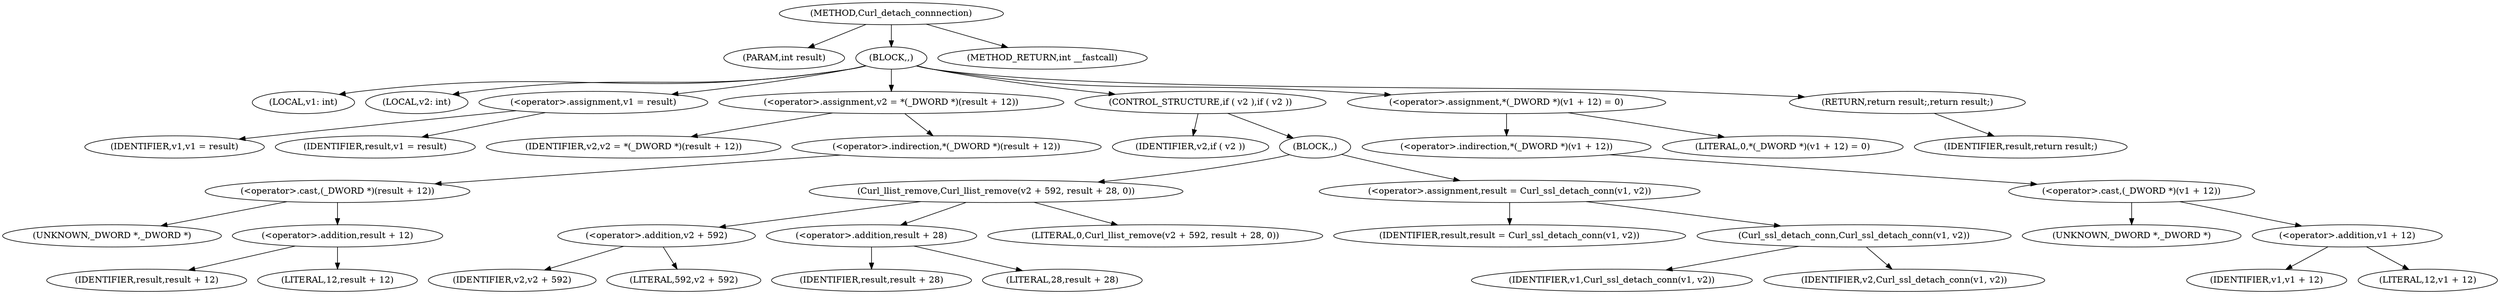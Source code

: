 digraph Curl_detach_connnection {  
"1000103" [label = "(METHOD,Curl_detach_connnection)" ]
"1000104" [label = "(PARAM,int result)" ]
"1000105" [label = "(BLOCK,,)" ]
"1000106" [label = "(LOCAL,v1: int)" ]
"1000107" [label = "(LOCAL,v2: int)" ]
"1000108" [label = "(<operator>.assignment,v1 = result)" ]
"1000109" [label = "(IDENTIFIER,v1,v1 = result)" ]
"1000110" [label = "(IDENTIFIER,result,v1 = result)" ]
"1000111" [label = "(<operator>.assignment,v2 = *(_DWORD *)(result + 12))" ]
"1000112" [label = "(IDENTIFIER,v2,v2 = *(_DWORD *)(result + 12))" ]
"1000113" [label = "(<operator>.indirection,*(_DWORD *)(result + 12))" ]
"1000114" [label = "(<operator>.cast,(_DWORD *)(result + 12))" ]
"1000115" [label = "(UNKNOWN,_DWORD *,_DWORD *)" ]
"1000116" [label = "(<operator>.addition,result + 12)" ]
"1000117" [label = "(IDENTIFIER,result,result + 12)" ]
"1000118" [label = "(LITERAL,12,result + 12)" ]
"1000119" [label = "(CONTROL_STRUCTURE,if ( v2 ),if ( v2 ))" ]
"1000120" [label = "(IDENTIFIER,v2,if ( v2 ))" ]
"1000121" [label = "(BLOCK,,)" ]
"1000122" [label = "(Curl_llist_remove,Curl_llist_remove(v2 + 592, result + 28, 0))" ]
"1000123" [label = "(<operator>.addition,v2 + 592)" ]
"1000124" [label = "(IDENTIFIER,v2,v2 + 592)" ]
"1000125" [label = "(LITERAL,592,v2 + 592)" ]
"1000126" [label = "(<operator>.addition,result + 28)" ]
"1000127" [label = "(IDENTIFIER,result,result + 28)" ]
"1000128" [label = "(LITERAL,28,result + 28)" ]
"1000129" [label = "(LITERAL,0,Curl_llist_remove(v2 + 592, result + 28, 0))" ]
"1000130" [label = "(<operator>.assignment,result = Curl_ssl_detach_conn(v1, v2))" ]
"1000131" [label = "(IDENTIFIER,result,result = Curl_ssl_detach_conn(v1, v2))" ]
"1000132" [label = "(Curl_ssl_detach_conn,Curl_ssl_detach_conn(v1, v2))" ]
"1000133" [label = "(IDENTIFIER,v1,Curl_ssl_detach_conn(v1, v2))" ]
"1000134" [label = "(IDENTIFIER,v2,Curl_ssl_detach_conn(v1, v2))" ]
"1000135" [label = "(<operator>.assignment,*(_DWORD *)(v1 + 12) = 0)" ]
"1000136" [label = "(<operator>.indirection,*(_DWORD *)(v1 + 12))" ]
"1000137" [label = "(<operator>.cast,(_DWORD *)(v1 + 12))" ]
"1000138" [label = "(UNKNOWN,_DWORD *,_DWORD *)" ]
"1000139" [label = "(<operator>.addition,v1 + 12)" ]
"1000140" [label = "(IDENTIFIER,v1,v1 + 12)" ]
"1000141" [label = "(LITERAL,12,v1 + 12)" ]
"1000142" [label = "(LITERAL,0,*(_DWORD *)(v1 + 12) = 0)" ]
"1000143" [label = "(RETURN,return result;,return result;)" ]
"1000144" [label = "(IDENTIFIER,result,return result;)" ]
"1000145" [label = "(METHOD_RETURN,int __fastcall)" ]
  "1000103" -> "1000104" 
  "1000103" -> "1000105" 
  "1000103" -> "1000145" 
  "1000105" -> "1000106" 
  "1000105" -> "1000107" 
  "1000105" -> "1000108" 
  "1000105" -> "1000111" 
  "1000105" -> "1000119" 
  "1000105" -> "1000135" 
  "1000105" -> "1000143" 
  "1000108" -> "1000109" 
  "1000108" -> "1000110" 
  "1000111" -> "1000112" 
  "1000111" -> "1000113" 
  "1000113" -> "1000114" 
  "1000114" -> "1000115" 
  "1000114" -> "1000116" 
  "1000116" -> "1000117" 
  "1000116" -> "1000118" 
  "1000119" -> "1000120" 
  "1000119" -> "1000121" 
  "1000121" -> "1000122" 
  "1000121" -> "1000130" 
  "1000122" -> "1000123" 
  "1000122" -> "1000126" 
  "1000122" -> "1000129" 
  "1000123" -> "1000124" 
  "1000123" -> "1000125" 
  "1000126" -> "1000127" 
  "1000126" -> "1000128" 
  "1000130" -> "1000131" 
  "1000130" -> "1000132" 
  "1000132" -> "1000133" 
  "1000132" -> "1000134" 
  "1000135" -> "1000136" 
  "1000135" -> "1000142" 
  "1000136" -> "1000137" 
  "1000137" -> "1000138" 
  "1000137" -> "1000139" 
  "1000139" -> "1000140" 
  "1000139" -> "1000141" 
  "1000143" -> "1000144" 
}
